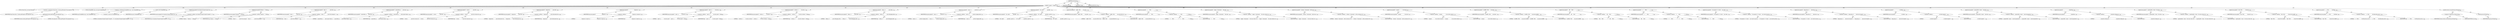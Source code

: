digraph "printUsage" {  
"111669149710" [label = <(METHOD,printUsage)<SUB>798</SUB>> ]
"25769803945" [label = <(BLOCK,&lt;empty&gt;,&lt;empty&gt;)<SUB>798</SUB>> ]
"94489280585" [label = <(LOCAL,String lSep: java.lang.String)<SUB>799</SUB>> ]
"30064771747" [label = <(&lt;operator&gt;.assignment,String lSep = System.getProperty(&quot;line.separator&quot;))<SUB>799</SUB>> ]
"68719477250" [label = <(IDENTIFIER,lSep,String lSep = System.getProperty(&quot;line.separator&quot;))<SUB>799</SUB>> ]
"30064771748" [label = <(getProperty,System.getProperty(&quot;line.separator&quot;))<SUB>799</SUB>> ]
"68719477251" [label = <(IDENTIFIER,System,System.getProperty(&quot;line.separator&quot;))<SUB>799</SUB>> ]
"90194313372" [label = <(LITERAL,&quot;line.separator&quot;,System.getProperty(&quot;line.separator&quot;))<SUB>799</SUB>> ]
"94489280586" [label = <(LOCAL,StringBuffer msg: java.lang.StringBuffer)<SUB>800</SUB>> ]
"30064771749" [label = <(&lt;operator&gt;.assignment,StringBuffer msg = new StringBuffer())<SUB>800</SUB>> ]
"68719477252" [label = <(IDENTIFIER,msg,StringBuffer msg = new StringBuffer())<SUB>800</SUB>> ]
"30064771750" [label = <(&lt;operator&gt;.alloc,new StringBuffer())<SUB>800</SUB>> ]
"30064771751" [label = <(&lt;init&gt;,new StringBuffer())<SUB>800</SUB>> ]
"68719477253" [label = <(IDENTIFIER,msg,new StringBuffer())<SUB>800</SUB>> ]
"30064771752" [label = <(append,msg.append(&quot;ant [options] [target [target2 [tar...)<SUB>801</SUB>> ]
"68719477254" [label = <(IDENTIFIER,msg,msg.append(&quot;ant [options] [target [target2 [tar...)<SUB>801</SUB>> ]
"30064771753" [label = <(&lt;operator&gt;.addition,&quot;ant [options] [target [target2 [target3] ...]]...)<SUB>801</SUB>> ]
"90194313373" [label = <(LITERAL,&quot;ant [options] [target [target2 [target3] ...]]&quot;,&quot;ant [options] [target [target2 [target3] ...]]...)<SUB>801</SUB>> ]
"68719477255" [label = <(IDENTIFIER,lSep,&quot;ant [options] [target [target2 [target3] ...]]...)<SUB>801</SUB>> ]
"30064771754" [label = <(append,msg.append(&quot;Options: &quot; + lSep))<SUB>802</SUB>> ]
"68719477256" [label = <(IDENTIFIER,msg,msg.append(&quot;Options: &quot; + lSep))<SUB>802</SUB>> ]
"30064771755" [label = <(&lt;operator&gt;.addition,&quot;Options: &quot; + lSep)<SUB>802</SUB>> ]
"90194313374" [label = <(LITERAL,&quot;Options: &quot;,&quot;Options: &quot; + lSep)<SUB>802</SUB>> ]
"68719477257" [label = <(IDENTIFIER,lSep,&quot;Options: &quot; + lSep)<SUB>802</SUB>> ]
"30064771756" [label = <(append,msg.append(&quot;  -help, -h              print this...)<SUB>803</SUB>> ]
"68719477258" [label = <(IDENTIFIER,msg,msg.append(&quot;  -help, -h              print this...)<SUB>803</SUB>> ]
"30064771757" [label = <(&lt;operator&gt;.addition,&quot;  -help, -h              print this message&quot; +...)<SUB>803</SUB>> ]
"90194313375" [label = <(LITERAL,&quot;  -help, -h              print this message&quot;,&quot;  -help, -h              print this message&quot; +...)<SUB>803</SUB>> ]
"68719477259" [label = <(IDENTIFIER,lSep,&quot;  -help, -h              print this message&quot; +...)<SUB>803</SUB>> ]
"30064771758" [label = <(append,msg.append(&quot;  -projecthelp, -p       print proj...)<SUB>804</SUB>> ]
"68719477260" [label = <(IDENTIFIER,msg,msg.append(&quot;  -projecthelp, -p       print proj...)<SUB>804</SUB>> ]
"30064771759" [label = <(&lt;operator&gt;.addition,&quot;  -projecthelp, -p       print project help in...)<SUB>804</SUB>> ]
"90194313376" [label = <(LITERAL,&quot;  -projecthelp, -p       print project help in...,&quot;  -projecthelp, -p       print project help in...)<SUB>804</SUB>> ]
"68719477261" [label = <(IDENTIFIER,lSep,&quot;  -projecthelp, -p       print project help in...)<SUB>804</SUB>> ]
"30064771760" [label = <(append,msg.append(&quot;  -version               print the ...)<SUB>805</SUB>> ]
"68719477262" [label = <(IDENTIFIER,msg,msg.append(&quot;  -version               print the ...)<SUB>805</SUB>> ]
"30064771761" [label = <(&lt;operator&gt;.addition,&quot;  -version               print the version inf...)<SUB>805</SUB>> ]
"90194313377" [label = <(LITERAL,&quot;  -version               print the version inf...,&quot;  -version               print the version inf...)<SUB>805</SUB>> ]
"68719477263" [label = <(IDENTIFIER,lSep,&quot;  -version               print the version inf...)<SUB>805</SUB>> ]
"30064771762" [label = <(append,msg.append(&quot;  -diagnostics           print info...)<SUB>806</SUB>> ]
"68719477264" [label = <(IDENTIFIER,msg,msg.append(&quot;  -diagnostics           print info...)<SUB>806</SUB>> ]
"30064771763" [label = <(&lt;operator&gt;.addition,&quot;  -diagnostics           print information tha...)<SUB>806</SUB>> ]
"90194313378" [label = <(LITERAL,&quot;  -diagnostics           print information tha...,&quot;  -diagnostics           print information tha...)<SUB>806</SUB>> ]
"68719477265" [label = <(IDENTIFIER,lSep,&quot;  -diagnostics           print information tha...)<SUB>806</SUB>> ]
"30064771764" [label = <(append,msg.append(&quot;                         diagnose o...)<SUB>807</SUB>> ]
"68719477266" [label = <(IDENTIFIER,msg,msg.append(&quot;                         diagnose o...)<SUB>807</SUB>> ]
"30064771765" [label = <(&lt;operator&gt;.addition,&quot;                         diagnose or report pr...)<SUB>807</SUB>> ]
"90194313379" [label = <(LITERAL,&quot;                         diagnose or report pr...,&quot;                         diagnose or report pr...)<SUB>807</SUB>> ]
"68719477267" [label = <(IDENTIFIER,lSep,&quot;                         diagnose or report pr...)<SUB>807</SUB>> ]
"30064771766" [label = <(append,msg.append(&quot;  -quiet, -q             be extra q...)<SUB>808</SUB>> ]
"68719477268" [label = <(IDENTIFIER,msg,msg.append(&quot;  -quiet, -q             be extra q...)<SUB>808</SUB>> ]
"30064771767" [label = <(&lt;operator&gt;.addition,&quot;  -quiet, -q             be extra quiet&quot; + lSep)<SUB>808</SUB>> ]
"90194313380" [label = <(LITERAL,&quot;  -quiet, -q             be extra quiet&quot;,&quot;  -quiet, -q             be extra quiet&quot; + lSep)<SUB>808</SUB>> ]
"68719477269" [label = <(IDENTIFIER,lSep,&quot;  -quiet, -q             be extra quiet&quot; + lSep)<SUB>808</SUB>> ]
"30064771768" [label = <(append,msg.append(&quot;  -verbose, -v           be extra v...)<SUB>809</SUB>> ]
"68719477270" [label = <(IDENTIFIER,msg,msg.append(&quot;  -verbose, -v           be extra v...)<SUB>809</SUB>> ]
"30064771769" [label = <(&lt;operator&gt;.addition,&quot;  -verbose, -v           be extra verbose&quot; + lSep)<SUB>809</SUB>> ]
"90194313381" [label = <(LITERAL,&quot;  -verbose, -v           be extra verbose&quot;,&quot;  -verbose, -v           be extra verbose&quot; + lSep)<SUB>809</SUB>> ]
"68719477271" [label = <(IDENTIFIER,lSep,&quot;  -verbose, -v           be extra verbose&quot; + lSep)<SUB>809</SUB>> ]
"30064771770" [label = <(append,msg.append(&quot;  -debug, -d             print debu...)<SUB>810</SUB>> ]
"68719477272" [label = <(IDENTIFIER,msg,msg.append(&quot;  -debug, -d             print debu...)<SUB>810</SUB>> ]
"30064771771" [label = <(&lt;operator&gt;.addition,&quot;  -debug, -d             print debugging infor...)<SUB>810</SUB>> ]
"90194313382" [label = <(LITERAL,&quot;  -debug, -d             print debugging infor...,&quot;  -debug, -d             print debugging infor...)<SUB>810</SUB>> ]
"68719477273" [label = <(IDENTIFIER,lSep,&quot;  -debug, -d             print debugging infor...)<SUB>810</SUB>> ]
"30064771772" [label = <(append,msg.append(&quot;  -emacs, -e             produce lo...)<SUB>811</SUB>> ]
"68719477274" [label = <(IDENTIFIER,msg,msg.append(&quot;  -emacs, -e             produce lo...)<SUB>811</SUB>> ]
"30064771773" [label = <(&lt;operator&gt;.addition,&quot;  -emacs, -e             produce logging infor...)<SUB>811</SUB>> ]
"90194313383" [label = <(LITERAL,&quot;  -emacs, -e             produce logging infor...,&quot;  -emacs, -e             produce logging infor...)<SUB>811</SUB>> ]
"68719477275" [label = <(IDENTIFIER,lSep,&quot;  -emacs, -e             produce logging infor...)<SUB>811</SUB>> ]
"30064771774" [label = <(append,msg.append(&quot;  -lib &lt;path&gt;            specifies ...)<SUB>812</SUB>> ]
"68719477276" [label = <(IDENTIFIER,msg,msg.append(&quot;  -lib &lt;path&gt;            specifies ...)<SUB>812</SUB>> ]
"30064771775" [label = <(&lt;operator&gt;.addition,&quot;  -lib &lt;path&gt;            specifies a path to s...)<SUB>812</SUB>> ]
"90194313384" [label = <(LITERAL,&quot;  -lib &lt;path&gt;            specifies a path to s...,&quot;  -lib &lt;path&gt;            specifies a path to s...)<SUB>812</SUB>> ]
"68719477277" [label = <(IDENTIFIER,lSep,&quot;  -lib &lt;path&gt;            specifies a path to s...)<SUB>812</SUB>> ]
"30064771776" [label = <(append,msg.append(&quot;  -logfile &lt;file&gt;        use given ...)<SUB>813</SUB>> ]
"68719477278" [label = <(IDENTIFIER,msg,msg.append(&quot;  -logfile &lt;file&gt;        use given ...)<SUB>813</SUB>> ]
"30064771777" [label = <(&lt;operator&gt;.addition,&quot;  -logfile &lt;file&gt;        use given file for lo...)<SUB>813</SUB>> ]
"90194313385" [label = <(LITERAL,&quot;  -logfile &lt;file&gt;        use given file for log&quot;,&quot;  -logfile &lt;file&gt;        use given file for lo...)<SUB>813</SUB>> ]
"68719477279" [label = <(IDENTIFIER,lSep,&quot;  -logfile &lt;file&gt;        use given file for lo...)<SUB>813</SUB>> ]
"30064771778" [label = <(append,msg.append(&quot;    -l     &lt;file&gt;                ''...)<SUB>814</SUB>> ]
"68719477280" [label = <(IDENTIFIER,msg,msg.append(&quot;    -l     &lt;file&gt;                ''...)<SUB>814</SUB>> ]
"30064771779" [label = <(&lt;operator&gt;.addition,&quot;    -l     &lt;file&gt;                ''&quot; + lSep)<SUB>814</SUB>> ]
"90194313386" [label = <(LITERAL,&quot;    -l     &lt;file&gt;                ''&quot;,&quot;    -l     &lt;file&gt;                ''&quot; + lSep)<SUB>814</SUB>> ]
"68719477281" [label = <(IDENTIFIER,lSep,&quot;    -l     &lt;file&gt;                ''&quot; + lSep)<SUB>814</SUB>> ]
"30064771780" [label = <(append,msg.append(&quot;  -logger &lt;classname&gt;    the class ...)<SUB>815</SUB>> ]
"68719477282" [label = <(IDENTIFIER,msg,msg.append(&quot;  -logger &lt;classname&gt;    the class ...)<SUB>815</SUB>> ]
"30064771781" [label = <(&lt;operator&gt;.addition,&quot;  -logger &lt;classname&gt;    the class which is to...)<SUB>815</SUB>> ]
"90194313387" [label = <(LITERAL,&quot;  -logger &lt;classname&gt;    the class which is to...,&quot;  -logger &lt;classname&gt;    the class which is to...)<SUB>815</SUB>> ]
"68719477283" [label = <(IDENTIFIER,lSep,&quot;  -logger &lt;classname&gt;    the class which is to...)<SUB>815</SUB>> ]
"30064771782" [label = <(append,msg.append(&quot;  -listener &lt;classname&gt;  add an ins...)<SUB>816</SUB>> ]
"68719477284" [label = <(IDENTIFIER,msg,msg.append(&quot;  -listener &lt;classname&gt;  add an ins...)<SUB>816</SUB>> ]
"30064771783" [label = <(&lt;operator&gt;.addition,&quot;  -listener &lt;classname&gt;  add an instance of cl...)<SUB>816</SUB>> ]
"90194313388" [label = <(LITERAL,&quot;  -listener &lt;classname&gt;  add an instance of cl...,&quot;  -listener &lt;classname&gt;  add an instance of cl...)<SUB>816</SUB>> ]
"68719477285" [label = <(IDENTIFIER,lSep,&quot;  -listener &lt;classname&gt;  add an instance of cl...)<SUB>816</SUB>> ]
"30064771784" [label = <(append,msg.append(&quot;  -noinput               do not all...)<SUB>817</SUB>> ]
"68719477286" [label = <(IDENTIFIER,msg,msg.append(&quot;  -noinput               do not all...)<SUB>817</SUB>> ]
"30064771785" [label = <(&lt;operator&gt;.addition,&quot;  -noinput               do not allow interact...)<SUB>817</SUB>> ]
"90194313389" [label = <(LITERAL,&quot;  -noinput               do not allow interact...,&quot;  -noinput               do not allow interact...)<SUB>817</SUB>> ]
"68719477287" [label = <(IDENTIFIER,lSep,&quot;  -noinput               do not allow interact...)<SUB>817</SUB>> ]
"30064771786" [label = <(append,msg.append(&quot;  -buildfile &lt;file&gt;      use given ...)<SUB>818</SUB>> ]
"68719477288" [label = <(IDENTIFIER,msg,msg.append(&quot;  -buildfile &lt;file&gt;      use given ...)<SUB>818</SUB>> ]
"30064771787" [label = <(&lt;operator&gt;.addition,&quot;  -buildfile &lt;file&gt;      use given buildfile&quot; ...)<SUB>818</SUB>> ]
"90194313390" [label = <(LITERAL,&quot;  -buildfile &lt;file&gt;      use given buildfile&quot;,&quot;  -buildfile &lt;file&gt;      use given buildfile&quot; ...)<SUB>818</SUB>> ]
"68719477289" [label = <(IDENTIFIER,lSep,&quot;  -buildfile &lt;file&gt;      use given buildfile&quot; ...)<SUB>818</SUB>> ]
"30064771788" [label = <(append,msg.append(&quot;    -file    &lt;file&gt;              ''...)<SUB>819</SUB>> ]
"68719477290" [label = <(IDENTIFIER,msg,msg.append(&quot;    -file    &lt;file&gt;              ''...)<SUB>819</SUB>> ]
"30064771789" [label = <(&lt;operator&gt;.addition,&quot;    -file    &lt;file&gt;              ''&quot; + lSep)<SUB>819</SUB>> ]
"90194313391" [label = <(LITERAL,&quot;    -file    &lt;file&gt;              ''&quot;,&quot;    -file    &lt;file&gt;              ''&quot; + lSep)<SUB>819</SUB>> ]
"68719477291" [label = <(IDENTIFIER,lSep,&quot;    -file    &lt;file&gt;              ''&quot; + lSep)<SUB>819</SUB>> ]
"30064771790" [label = <(append,msg.append(&quot;    -f       &lt;file&gt;              ''...)<SUB>820</SUB>> ]
"68719477292" [label = <(IDENTIFIER,msg,msg.append(&quot;    -f       &lt;file&gt;              ''...)<SUB>820</SUB>> ]
"30064771791" [label = <(&lt;operator&gt;.addition,&quot;    -f       &lt;file&gt;              ''&quot; + lSep)<SUB>820</SUB>> ]
"90194313392" [label = <(LITERAL,&quot;    -f       &lt;file&gt;              ''&quot;,&quot;    -f       &lt;file&gt;              ''&quot; + lSep)<SUB>820</SUB>> ]
"68719477293" [label = <(IDENTIFIER,lSep,&quot;    -f       &lt;file&gt;              ''&quot; + lSep)<SUB>820</SUB>> ]
"30064771792" [label = <(append,msg.append(&quot;  -D&lt;property&gt;=&lt;value&gt;   use value ...)<SUB>821</SUB>> ]
"68719477294" [label = <(IDENTIFIER,msg,msg.append(&quot;  -D&lt;property&gt;=&lt;value&gt;   use value ...)<SUB>821</SUB>> ]
"30064771793" [label = <(&lt;operator&gt;.addition,&quot;  -D&lt;property&gt;=&lt;value&gt;   use value for given p...)<SUB>821</SUB>> ]
"90194313393" [label = <(LITERAL,&quot;  -D&lt;property&gt;=&lt;value&gt;   use value for given p...,&quot;  -D&lt;property&gt;=&lt;value&gt;   use value for given p...)<SUB>821</SUB>> ]
"68719477295" [label = <(IDENTIFIER,lSep,&quot;  -D&lt;property&gt;=&lt;value&gt;   use value for given p...)<SUB>821</SUB>> ]
"30064771794" [label = <(append,msg.append(&quot;  -keep-going, -k        execute al...)<SUB>822</SUB>> ]
"68719477296" [label = <(IDENTIFIER,msg,msg.append(&quot;  -keep-going, -k        execute al...)<SUB>822</SUB>> ]
"30064771795" [label = <(&lt;operator&gt;.addition,&quot;  -keep-going, -k        execute all targets t...)<SUB>822</SUB>> ]
"90194313394" [label = <(LITERAL,&quot;  -keep-going, -k        execute all targets t...,&quot;  -keep-going, -k        execute all targets t...)<SUB>822</SUB>> ]
"68719477297" [label = <(IDENTIFIER,lSep,&quot;  -keep-going, -k        execute all targets t...)<SUB>822</SUB>> ]
"30064771796" [label = <(append,msg.append(&quot;                         on failed ...)<SUB>823</SUB>> ]
"68719477298" [label = <(IDENTIFIER,msg,msg.append(&quot;                         on failed ...)<SUB>823</SUB>> ]
"30064771797" [label = <(&lt;operator&gt;.addition,&quot;                         on failed target(s)&quot; ...)<SUB>823</SUB>> ]
"90194313395" [label = <(LITERAL,&quot;                         on failed target(s)&quot;,&quot;                         on failed target(s)&quot; ...)<SUB>823</SUB>> ]
"68719477299" [label = <(IDENTIFIER,lSep,&quot;                         on failed target(s)&quot; ...)<SUB>823</SUB>> ]
"30064771798" [label = <(append,msg.append(&quot;  -propertyfile &lt;name&gt;   load all p...)<SUB>824</SUB>> ]
"68719477300" [label = <(IDENTIFIER,msg,msg.append(&quot;  -propertyfile &lt;name&gt;   load all p...)<SUB>824</SUB>> ]
"30064771799" [label = <(&lt;operator&gt;.addition,&quot;  -propertyfile &lt;name&gt;   load all properties f...)<SUB>824</SUB>> ]
"90194313396" [label = <(LITERAL,&quot;  -propertyfile &lt;name&gt;   load all properties f...,&quot;  -propertyfile &lt;name&gt;   load all properties f...)<SUB>824</SUB>> ]
"68719477301" [label = <(IDENTIFIER,lSep,&quot;  -propertyfile &lt;name&gt;   load all properties f...)<SUB>824</SUB>> ]
"30064771800" [label = <(append,msg.append(&quot;                         properties...)<SUB>825</SUB>> ]
"68719477302" [label = <(IDENTIFIER,msg,msg.append(&quot;                         properties...)<SUB>825</SUB>> ]
"30064771801" [label = <(&lt;operator&gt;.addition,&quot;                         properties taking pre...)<SUB>825</SUB>> ]
"90194313397" [label = <(LITERAL,&quot;                         properties taking pre...,&quot;                         properties taking pre...)<SUB>825</SUB>> ]
"68719477303" [label = <(IDENTIFIER,lSep,&quot;                         properties taking pre...)<SUB>825</SUB>> ]
"30064771802" [label = <(append,msg.append(&quot;  -inputhandler &lt;class&gt;  the class ...)<SUB>826</SUB>> ]
"68719477304" [label = <(IDENTIFIER,msg,msg.append(&quot;  -inputhandler &lt;class&gt;  the class ...)<SUB>826</SUB>> ]
"30064771803" [label = <(&lt;operator&gt;.addition,&quot;  -inputhandler &lt;class&gt;  the class which will ...)<SUB>826</SUB>> ]
"90194313398" [label = <(LITERAL,&quot;  -inputhandler &lt;class&gt;  the class which will ...,&quot;  -inputhandler &lt;class&gt;  the class which will ...)<SUB>826</SUB>> ]
"68719477305" [label = <(IDENTIFIER,lSep,&quot;  -inputhandler &lt;class&gt;  the class which will ...)<SUB>826</SUB>> ]
"30064771804" [label = <(append,msg.append(&quot;  -find &lt;file&gt;           (s)earch f...)<SUB>827</SUB>> ]
"68719477306" [label = <(IDENTIFIER,msg,msg.append(&quot;  -find &lt;file&gt;           (s)earch f...)<SUB>827</SUB>> ]
"30064771805" [label = <(&lt;operator&gt;.addition,&quot;  -find &lt;file&gt;           (s)earch for buildfil...)<SUB>827</SUB>> ]
"90194313399" [label = <(LITERAL,&quot;  -find &lt;file&gt;           (s)earch for buildfil...,&quot;  -find &lt;file&gt;           (s)earch for buildfil...)<SUB>827</SUB>> ]
"68719477307" [label = <(IDENTIFIER,lSep,&quot;  -find &lt;file&gt;           (s)earch for buildfil...)<SUB>827</SUB>> ]
"30064771806" [label = <(append,msg.append(&quot;    -s  &lt;file&gt;           the filesy...)<SUB>828</SUB>> ]
"68719477308" [label = <(IDENTIFIER,msg,msg.append(&quot;    -s  &lt;file&gt;           the filesy...)<SUB>828</SUB>> ]
"30064771807" [label = <(&lt;operator&gt;.addition,&quot;    -s  &lt;file&gt;           the filesystem and us...)<SUB>828</SUB>> ]
"90194313400" [label = <(LITERAL,&quot;    -s  &lt;file&gt;           the filesystem and us...,&quot;    -s  &lt;file&gt;           the filesystem and us...)<SUB>828</SUB>> ]
"68719477309" [label = <(IDENTIFIER,lSep,&quot;    -s  &lt;file&gt;           the filesystem and us...)<SUB>828</SUB>> ]
"30064771808" [label = <(println,System.out.println(msg.toString()))<SUB>829</SUB>> ]
"30064771809" [label = <(&lt;operator&gt;.fieldAccess,System.out)<SUB>829</SUB>> ]
"68719477310" [label = <(IDENTIFIER,System,System.out.println(msg.toString()))<SUB>829</SUB>> ]
"55834574989" [label = <(FIELD_IDENTIFIER,out,out)<SUB>829</SUB>> ]
"30064771810" [label = <(toString,msg.toString())<SUB>829</SUB>> ]
"68719477311" [label = <(IDENTIFIER,msg,msg.toString())<SUB>829</SUB>> ]
"133143986225" [label = <(MODIFIER,PRIVATE)> ]
"133143986226" [label = <(MODIFIER,STATIC)> ]
"128849018894" [label = <(METHOD_RETURN,void)<SUB>798</SUB>> ]
  "111669149710" -> "25769803945"  [ label = "AST: "] 
  "111669149710" -> "133143986225"  [ label = "AST: "] 
  "111669149710" -> "133143986226"  [ label = "AST: "] 
  "111669149710" -> "128849018894"  [ label = "AST: "] 
  "25769803945" -> "94489280585"  [ label = "AST: "] 
  "25769803945" -> "30064771747"  [ label = "AST: "] 
  "25769803945" -> "94489280586"  [ label = "AST: "] 
  "25769803945" -> "30064771749"  [ label = "AST: "] 
  "25769803945" -> "30064771751"  [ label = "AST: "] 
  "25769803945" -> "30064771752"  [ label = "AST: "] 
  "25769803945" -> "30064771754"  [ label = "AST: "] 
  "25769803945" -> "30064771756"  [ label = "AST: "] 
  "25769803945" -> "30064771758"  [ label = "AST: "] 
  "25769803945" -> "30064771760"  [ label = "AST: "] 
  "25769803945" -> "30064771762"  [ label = "AST: "] 
  "25769803945" -> "30064771764"  [ label = "AST: "] 
  "25769803945" -> "30064771766"  [ label = "AST: "] 
  "25769803945" -> "30064771768"  [ label = "AST: "] 
  "25769803945" -> "30064771770"  [ label = "AST: "] 
  "25769803945" -> "30064771772"  [ label = "AST: "] 
  "25769803945" -> "30064771774"  [ label = "AST: "] 
  "25769803945" -> "30064771776"  [ label = "AST: "] 
  "25769803945" -> "30064771778"  [ label = "AST: "] 
  "25769803945" -> "30064771780"  [ label = "AST: "] 
  "25769803945" -> "30064771782"  [ label = "AST: "] 
  "25769803945" -> "30064771784"  [ label = "AST: "] 
  "25769803945" -> "30064771786"  [ label = "AST: "] 
  "25769803945" -> "30064771788"  [ label = "AST: "] 
  "25769803945" -> "30064771790"  [ label = "AST: "] 
  "25769803945" -> "30064771792"  [ label = "AST: "] 
  "25769803945" -> "30064771794"  [ label = "AST: "] 
  "25769803945" -> "30064771796"  [ label = "AST: "] 
  "25769803945" -> "30064771798"  [ label = "AST: "] 
  "25769803945" -> "30064771800"  [ label = "AST: "] 
  "25769803945" -> "30064771802"  [ label = "AST: "] 
  "25769803945" -> "30064771804"  [ label = "AST: "] 
  "25769803945" -> "30064771806"  [ label = "AST: "] 
  "25769803945" -> "30064771808"  [ label = "AST: "] 
  "30064771747" -> "68719477250"  [ label = "AST: "] 
  "30064771747" -> "30064771748"  [ label = "AST: "] 
  "30064771748" -> "68719477251"  [ label = "AST: "] 
  "30064771748" -> "90194313372"  [ label = "AST: "] 
  "30064771749" -> "68719477252"  [ label = "AST: "] 
  "30064771749" -> "30064771750"  [ label = "AST: "] 
  "30064771751" -> "68719477253"  [ label = "AST: "] 
  "30064771752" -> "68719477254"  [ label = "AST: "] 
  "30064771752" -> "30064771753"  [ label = "AST: "] 
  "30064771753" -> "90194313373"  [ label = "AST: "] 
  "30064771753" -> "68719477255"  [ label = "AST: "] 
  "30064771754" -> "68719477256"  [ label = "AST: "] 
  "30064771754" -> "30064771755"  [ label = "AST: "] 
  "30064771755" -> "90194313374"  [ label = "AST: "] 
  "30064771755" -> "68719477257"  [ label = "AST: "] 
  "30064771756" -> "68719477258"  [ label = "AST: "] 
  "30064771756" -> "30064771757"  [ label = "AST: "] 
  "30064771757" -> "90194313375"  [ label = "AST: "] 
  "30064771757" -> "68719477259"  [ label = "AST: "] 
  "30064771758" -> "68719477260"  [ label = "AST: "] 
  "30064771758" -> "30064771759"  [ label = "AST: "] 
  "30064771759" -> "90194313376"  [ label = "AST: "] 
  "30064771759" -> "68719477261"  [ label = "AST: "] 
  "30064771760" -> "68719477262"  [ label = "AST: "] 
  "30064771760" -> "30064771761"  [ label = "AST: "] 
  "30064771761" -> "90194313377"  [ label = "AST: "] 
  "30064771761" -> "68719477263"  [ label = "AST: "] 
  "30064771762" -> "68719477264"  [ label = "AST: "] 
  "30064771762" -> "30064771763"  [ label = "AST: "] 
  "30064771763" -> "90194313378"  [ label = "AST: "] 
  "30064771763" -> "68719477265"  [ label = "AST: "] 
  "30064771764" -> "68719477266"  [ label = "AST: "] 
  "30064771764" -> "30064771765"  [ label = "AST: "] 
  "30064771765" -> "90194313379"  [ label = "AST: "] 
  "30064771765" -> "68719477267"  [ label = "AST: "] 
  "30064771766" -> "68719477268"  [ label = "AST: "] 
  "30064771766" -> "30064771767"  [ label = "AST: "] 
  "30064771767" -> "90194313380"  [ label = "AST: "] 
  "30064771767" -> "68719477269"  [ label = "AST: "] 
  "30064771768" -> "68719477270"  [ label = "AST: "] 
  "30064771768" -> "30064771769"  [ label = "AST: "] 
  "30064771769" -> "90194313381"  [ label = "AST: "] 
  "30064771769" -> "68719477271"  [ label = "AST: "] 
  "30064771770" -> "68719477272"  [ label = "AST: "] 
  "30064771770" -> "30064771771"  [ label = "AST: "] 
  "30064771771" -> "90194313382"  [ label = "AST: "] 
  "30064771771" -> "68719477273"  [ label = "AST: "] 
  "30064771772" -> "68719477274"  [ label = "AST: "] 
  "30064771772" -> "30064771773"  [ label = "AST: "] 
  "30064771773" -> "90194313383"  [ label = "AST: "] 
  "30064771773" -> "68719477275"  [ label = "AST: "] 
  "30064771774" -> "68719477276"  [ label = "AST: "] 
  "30064771774" -> "30064771775"  [ label = "AST: "] 
  "30064771775" -> "90194313384"  [ label = "AST: "] 
  "30064771775" -> "68719477277"  [ label = "AST: "] 
  "30064771776" -> "68719477278"  [ label = "AST: "] 
  "30064771776" -> "30064771777"  [ label = "AST: "] 
  "30064771777" -> "90194313385"  [ label = "AST: "] 
  "30064771777" -> "68719477279"  [ label = "AST: "] 
  "30064771778" -> "68719477280"  [ label = "AST: "] 
  "30064771778" -> "30064771779"  [ label = "AST: "] 
  "30064771779" -> "90194313386"  [ label = "AST: "] 
  "30064771779" -> "68719477281"  [ label = "AST: "] 
  "30064771780" -> "68719477282"  [ label = "AST: "] 
  "30064771780" -> "30064771781"  [ label = "AST: "] 
  "30064771781" -> "90194313387"  [ label = "AST: "] 
  "30064771781" -> "68719477283"  [ label = "AST: "] 
  "30064771782" -> "68719477284"  [ label = "AST: "] 
  "30064771782" -> "30064771783"  [ label = "AST: "] 
  "30064771783" -> "90194313388"  [ label = "AST: "] 
  "30064771783" -> "68719477285"  [ label = "AST: "] 
  "30064771784" -> "68719477286"  [ label = "AST: "] 
  "30064771784" -> "30064771785"  [ label = "AST: "] 
  "30064771785" -> "90194313389"  [ label = "AST: "] 
  "30064771785" -> "68719477287"  [ label = "AST: "] 
  "30064771786" -> "68719477288"  [ label = "AST: "] 
  "30064771786" -> "30064771787"  [ label = "AST: "] 
  "30064771787" -> "90194313390"  [ label = "AST: "] 
  "30064771787" -> "68719477289"  [ label = "AST: "] 
  "30064771788" -> "68719477290"  [ label = "AST: "] 
  "30064771788" -> "30064771789"  [ label = "AST: "] 
  "30064771789" -> "90194313391"  [ label = "AST: "] 
  "30064771789" -> "68719477291"  [ label = "AST: "] 
  "30064771790" -> "68719477292"  [ label = "AST: "] 
  "30064771790" -> "30064771791"  [ label = "AST: "] 
  "30064771791" -> "90194313392"  [ label = "AST: "] 
  "30064771791" -> "68719477293"  [ label = "AST: "] 
  "30064771792" -> "68719477294"  [ label = "AST: "] 
  "30064771792" -> "30064771793"  [ label = "AST: "] 
  "30064771793" -> "90194313393"  [ label = "AST: "] 
  "30064771793" -> "68719477295"  [ label = "AST: "] 
  "30064771794" -> "68719477296"  [ label = "AST: "] 
  "30064771794" -> "30064771795"  [ label = "AST: "] 
  "30064771795" -> "90194313394"  [ label = "AST: "] 
  "30064771795" -> "68719477297"  [ label = "AST: "] 
  "30064771796" -> "68719477298"  [ label = "AST: "] 
  "30064771796" -> "30064771797"  [ label = "AST: "] 
  "30064771797" -> "90194313395"  [ label = "AST: "] 
  "30064771797" -> "68719477299"  [ label = "AST: "] 
  "30064771798" -> "68719477300"  [ label = "AST: "] 
  "30064771798" -> "30064771799"  [ label = "AST: "] 
  "30064771799" -> "90194313396"  [ label = "AST: "] 
  "30064771799" -> "68719477301"  [ label = "AST: "] 
  "30064771800" -> "68719477302"  [ label = "AST: "] 
  "30064771800" -> "30064771801"  [ label = "AST: "] 
  "30064771801" -> "90194313397"  [ label = "AST: "] 
  "30064771801" -> "68719477303"  [ label = "AST: "] 
  "30064771802" -> "68719477304"  [ label = "AST: "] 
  "30064771802" -> "30064771803"  [ label = "AST: "] 
  "30064771803" -> "90194313398"  [ label = "AST: "] 
  "30064771803" -> "68719477305"  [ label = "AST: "] 
  "30064771804" -> "68719477306"  [ label = "AST: "] 
  "30064771804" -> "30064771805"  [ label = "AST: "] 
  "30064771805" -> "90194313399"  [ label = "AST: "] 
  "30064771805" -> "68719477307"  [ label = "AST: "] 
  "30064771806" -> "68719477308"  [ label = "AST: "] 
  "30064771806" -> "30064771807"  [ label = "AST: "] 
  "30064771807" -> "90194313400"  [ label = "AST: "] 
  "30064771807" -> "68719477309"  [ label = "AST: "] 
  "30064771808" -> "30064771809"  [ label = "AST: "] 
  "30064771808" -> "30064771810"  [ label = "AST: "] 
  "30064771809" -> "68719477310"  [ label = "AST: "] 
  "30064771809" -> "55834574989"  [ label = "AST: "] 
  "30064771810" -> "68719477311"  [ label = "AST: "] 
}
